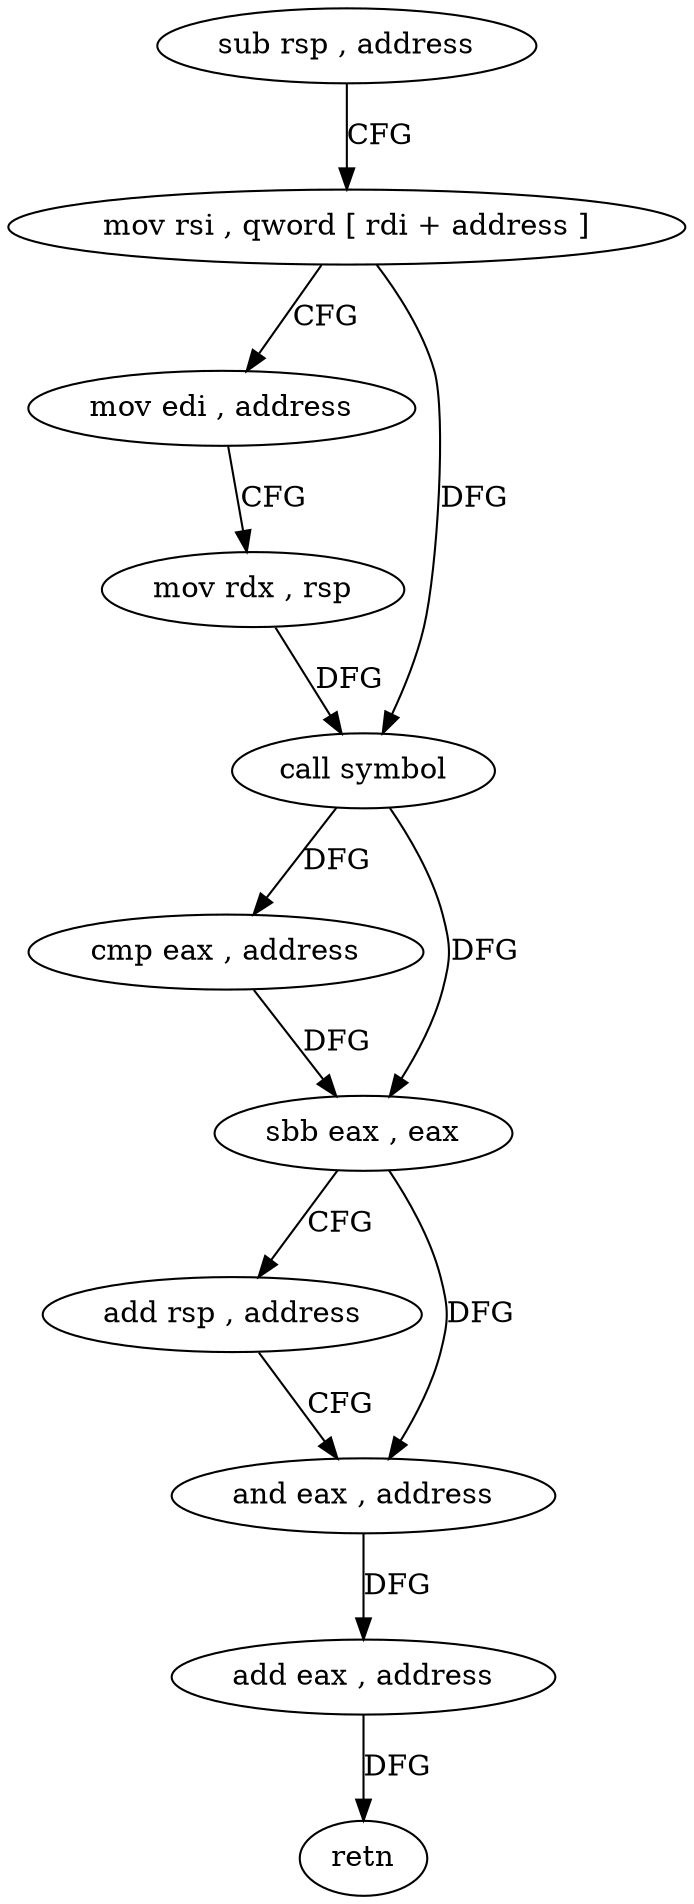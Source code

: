 digraph "func" {
"4208224" [label = "sub rsp , address" ]
"4208231" [label = "mov rsi , qword [ rdi + address ]" ]
"4208235" [label = "mov edi , address" ]
"4208240" [label = "mov rdx , rsp" ]
"4208243" [label = "call symbol" ]
"4208248" [label = "cmp eax , address" ]
"4208251" [label = "sbb eax , eax" ]
"4208253" [label = "add rsp , address" ]
"4208260" [label = "and eax , address" ]
"4208263" [label = "add eax , address" ]
"4208266" [label = "retn" ]
"4208224" -> "4208231" [ label = "CFG" ]
"4208231" -> "4208235" [ label = "CFG" ]
"4208231" -> "4208243" [ label = "DFG" ]
"4208235" -> "4208240" [ label = "CFG" ]
"4208240" -> "4208243" [ label = "DFG" ]
"4208243" -> "4208248" [ label = "DFG" ]
"4208243" -> "4208251" [ label = "DFG" ]
"4208248" -> "4208251" [ label = "DFG" ]
"4208251" -> "4208253" [ label = "CFG" ]
"4208251" -> "4208260" [ label = "DFG" ]
"4208253" -> "4208260" [ label = "CFG" ]
"4208260" -> "4208263" [ label = "DFG" ]
"4208263" -> "4208266" [ label = "DFG" ]
}
